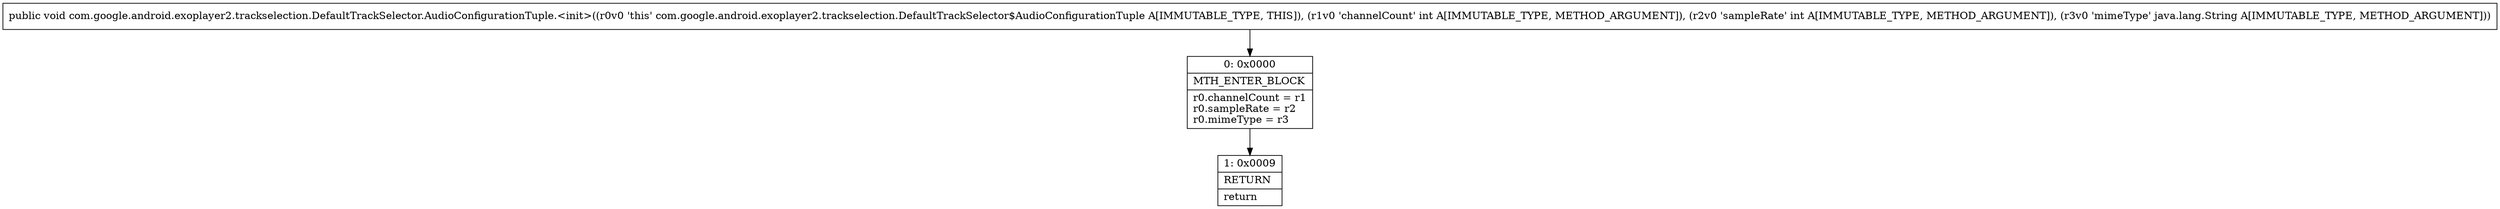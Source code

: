 digraph "CFG forcom.google.android.exoplayer2.trackselection.DefaultTrackSelector.AudioConfigurationTuple.\<init\>(IILjava\/lang\/String;)V" {
Node_0 [shape=record,label="{0\:\ 0x0000|MTH_ENTER_BLOCK\l|r0.channelCount = r1\lr0.sampleRate = r2\lr0.mimeType = r3\l}"];
Node_1 [shape=record,label="{1\:\ 0x0009|RETURN\l|return\l}"];
MethodNode[shape=record,label="{public void com.google.android.exoplayer2.trackselection.DefaultTrackSelector.AudioConfigurationTuple.\<init\>((r0v0 'this' com.google.android.exoplayer2.trackselection.DefaultTrackSelector$AudioConfigurationTuple A[IMMUTABLE_TYPE, THIS]), (r1v0 'channelCount' int A[IMMUTABLE_TYPE, METHOD_ARGUMENT]), (r2v0 'sampleRate' int A[IMMUTABLE_TYPE, METHOD_ARGUMENT]), (r3v0 'mimeType' java.lang.String A[IMMUTABLE_TYPE, METHOD_ARGUMENT])) }"];
MethodNode -> Node_0;
Node_0 -> Node_1;
}

